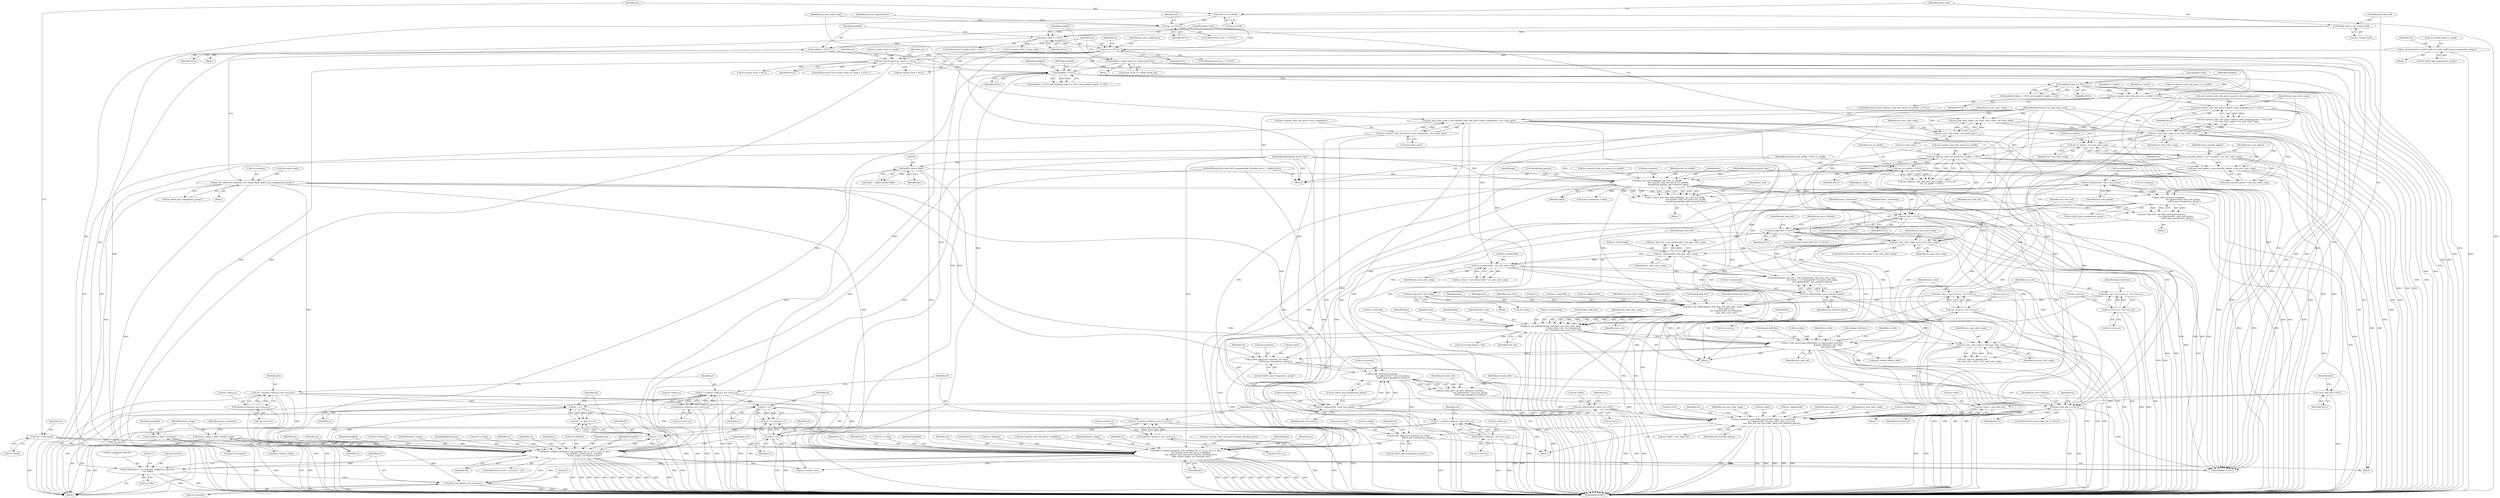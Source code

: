 digraph "0_ghostscript_d621292fb2c8157d9899dcd83fd04dd250e30fe4@API" {
"1000935" [label="(Call,pdf14_buf_free(tos, ctx->memory))"];
"1000883" [label="(Call,pdf14_compose_group(tos, nos, maskbuf, x0, x1, y0, y1, nos->n_chan,\n                                ctx->additive, pblend_procs, overprint,\n                                drawn_comps, ctx->memory, dev))"];
"1000145" [label="(Call,*tos = ctx->stack)"];
"1000245" [label="(Call,nos == NULL)"];
"1000204" [label="(Call,nos == NULL)"];
"1000151" [label="(Call,*nos = tos->saved)"];
"1000228" [label="(Call,mask_stack == NULL)"];
"1000157" [label="(Call,*mask_stack = tos->mask_stack)"];
"1000383" [label="(Call,maskbuf != NULL)"];
"1000232" [label="(Call,maskbuf = NULL)"];
"1000237" [label="(Call,maskbuf = mask_stack->rc_mask->mask_buf)"];
"1000345" [label="(Call,ctx->mask_stack->rc_mask == NULL)"];
"1000337" [label="(Call,rc_decrement(ctx->mask_stack->rc_mask, \"pdf14_pop_transparency_group\"))"];
"1000877" [label="(Call,x0 < x1)"];
"1000298" [label="(Call,x0 = max(tos->dirty.p.x, nos->rect.p.x))"];
"1000300" [label="(Call,max(tos->dirty.p.x, nos->rect.p.x))"];
"1000315" [label="(Call,x1 = min(tos->dirty.q.x, nos->rect.q.x))"];
"1000317" [label="(Call,min(tos->dirty.q.x, nos->rect.q.x))"];
"1000880" [label="(Call,y0 < y1)"];
"1000264" [label="(Call,y0 = max(tos->dirty.p.y, nos->rect.p.y))"];
"1000266" [label="(Call,max(tos->dirty.p.y, nos->rect.p.y))"];
"1000281" [label="(Call,y1 = min(tos->dirty.q.y, nos->rect.q.y))"];
"1000283" [label="(Call,min(tos->dirty.q.y, nos->rect.q.y))"];
"1000139" [label="(MethodParameterIn,const pdf14_nonseparable_blending_procs_t * pblend_procs)"];
"1000188" [label="(Call,overprint = pdev->overprint)"];
"1000194" [label="(Call,drawn_comps = pdev->drawn_comps)"];
"1000353" [label="(Call,gs_free_object(ctx->memory, ctx->mask_stack, \"pdf14_pop_transparency_group\"))"];
"1000184" [label="(Call,(pdf14_device *)dev)"];
"1000142" [label="(MethodParameterIn,gx_device *dev)"];
"1000846" [label="(Call,pdf14_compose_group(tos, nos, maskbuf, x0, x1, y0, y1, nos->n_chan,\n                 nos->parent_color_info_procs->isadditive,\n                 nos->parent_color_info_procs->parent_blending_procs,\n                 false, drawn_comps, ctx->memory, dev))"];
"1000488" [label="(Call,x0 < x1)"];
"1000491" [label="(Call,y0 < y1)"];
"1000683" [label="(Call,gsicc_init_buffer(&output_buff_desc, nos_num_color_comp,\n                                          1, false, false, true, tos->planestride,\n                                          tos->rowstride, num_rows, num_cols))"];
"1000582" [label="(Call,nos_num_color_comp != tos_num_color_comp)"];
"1000209" [label="(Call,nos_num_color_comp = nos->parent_color_info_procs->num_components - nos->num_spots)"];
"1000211" [label="(Call,nos->parent_color_info_procs->num_components - nos->num_spots)"];
"1000481" [label="(Call,nos_num_color_comp != tos_num_color_comp)"];
"1000220" [label="(Call,tos_num_color_comp = tos_num_color_comp - tos->num_spots)"];
"1000222" [label="(Call,tos_num_color_comp - tos->num_spots)"];
"1000140" [label="(MethodParameterIn,int tos_num_color_comp)"];
"1000497" [label="(Call,tos->n_planes - tos_num_color_comp)"];
"1000607" [label="(Call,tos->planestride * nos_num_color_comp)"];
"1000592" [label="(Call,tos->planestride * new_num_planes)"];
"1000502" [label="(Call,new_num_planes = num_noncolor_planes + nos_num_color_comp)"];
"1000495" [label="(Call,num_noncolor_planes = tos->n_planes - tos_num_color_comp)"];
"1000667" [label="(Call,gsicc_init_buffer(&input_buff_desc, tos_num_color_comp, 1,\n                                          false, false, true,\n                                          tos->planestride, tos->rowstride,\n                                          num_rows, num_cols))"];
"1000616" [label="(Call,tos->planestride * tos_num_color_comp)"];
"1000552" [label="(Call,gsicc_get_link_profile(pgs, dev, curr_icc_profile,\n                                    nos->parent_color_info_procs->icc_profile,\n                                    &rendering_params, pgs->memory, false))"];
"1000137" [label="(MethodParameterIn,gs_gstate *pgs)"];
"1000516" [label="(Call,curr_icc_profile != NULL)"];
"1000141" [label="(MethodParameterIn,cmm_profile_t *curr_icc_profile)"];
"1000509" [label="(Call,nos->parent_color_info_procs->icc_profile != NULL)"];
"1000445" [label="(Call,nos->parent_color_info_procs->icc_profile != NULL)"];
"1000387" [label="(Call,maskbuf->data == NULL)"];
"1000474" [label="(Call,nos->parent_color_info_procs->parent_color_mapping_procs != NULL)"];
"1000621" [label="(Call,tos->planestride * num_noncolor_planes)"];
"1000633" [label="(Call,num_rows = tos->rect.q.y - tos->rect.p.y)"];
"1000635" [label="(Call,tos->rect.q.y - tos->rect.p.y)"];
"1000650" [label="(Call,num_cols = tos->rect.q.x - tos->rect.p.x)"];
"1000652" [label="(Call,tos->rect.q.x - tos->rect.p.x)"];
"1000588" [label="(Call,gs_alloc_bytes(ctx->memory,\n                                                tos->planestride * new_num_planes,\n                                                    \"pdf14_pop_transparency_group\"))"];
"1000773" [label="(Call,gs_free_object(ctx->memory, tos->data,\n                                \"pdf14_pop_transparency_group\"))"];
"1000740" [label="(Call,gs_alloc_bytes(ctx->memory,\n                                    tos->planestride * new_num_planes,\n                                    \"pdf14_pop_transparency_group\"))"];
"1000722" [label="(Call,gs_free_object(ctx->memory, tos->data,\n                            \"pdf14_pop_transparency_group\"))"];
"1000699" [label="(Call,(icc_link->procs.map_buffer)(dev, icc_link, &input_buff_desc,\n                                                     &output_buff_desc, tos->data,\n                                                     new_data_buf))"];
"1000568" [label="(Call,icc_link != NULL)"];
"1000550" [label="(Call,icc_link = gsicc_get_link_profile(pgs, dev, curr_icc_profile,\n                                    nos->parent_color_info_procs->icc_profile,\n                                    &rendering_params, pgs->memory, false))"];
"1000628" [label="(Call,new_data_buf = tos->data)"];
"1000599" [label="(Call,new_data_buf == NULL)"];
"1000586" [label="(Call,new_data_buf = gs_alloc_bytes(ctx->memory,\n                                                tos->planestride * new_num_planes,\n                                                    \"pdf14_pop_transparency_group\"))"];
"1000744" [label="(Call,tos->planestride * new_num_planes)"];
"1000756" [label="(Call,gs_transform_color_buffer_generic(tos->data, tos->rowstride,\n                            tos->planestride, tos_num_color_comp, tos->rect,\n                            new_data_buf, nos_num_color_comp, num_noncolor_planes))"];
"1000730" [label="(Call,tos->data = new_data_buf)"];
"1000168" [label="(Call,*new_data_buf = NULL)"];
"1000718" [label="(Call,nos_num_color_comp != tos_num_color_comp)"];
"1000250" [label="(Call,rect_intersect(tos->dirty, tos->rect))"];
"1000751" [label="(Call,new_data_buf == NULL)"];
"1000738" [label="(Call,new_data_buf = gs_alloc_bytes(ctx->memory,\n                                    tos->planestride * new_num_planes,\n                                    \"pdf14_pop_transparency_group\"))"];
"1000926" [label="(Call,if_debug1m('v', ctx->memory, \"[v]pop buf, idle=%d\n\", tos->idle))"];
"1000711" [label="(Identifier,icc_link)"];
"1000445" [label="(Call,nos->parent_color_info_procs->icc_profile != NULL)"];
"1000862" [label="(Call,nos->parent_color_info_procs->parent_blending_procs)"];
"1000487" [label="(Call,x0 < x1 && y0 < y1)"];
"1000210" [label="(Identifier,nos_num_color_comp)"];
"1000608" [label="(Call,tos->planestride)"];
"1000905" [label="(Call,ctx->stack = nos)"];
"1000753" [label="(Identifier,NULL)"];
"1000867" [label="(Identifier,false)"];
"1000780" [label="(Literal,\"pdf14_pop_transparency_group\")"];
"1000233" [label="(Identifier,maskbuf)"];
"1000234" [label="(Identifier,NULL)"];
"1000887" [label="(Identifier,x0)"];
"1000568" [label="(Call,icc_link != NULL)"];
"1000325" [label="(Call,nos->rect.q.x)"];
"1000734" [label="(Identifier,new_data_buf)"];
"1000446" [label="(Call,nos->parent_color_info_procs->icc_profile)"];
"1000143" [label="(Block,)"];
"1000371" [label="(Call,tos->mask_stack = NULL)"];
"1000483" [label="(Identifier,tos_num_color_comp)"];
"1000189" [label="(Identifier,overprint)"];
"1000596" [label="(Identifier,new_num_planes)"];
"1000142" [label="(MethodParameterIn,gx_device *dev)"];
"1000169" [label="(Identifier,new_data_buf)"];
"1000488" [label="(Call,x0 < x1)"];
"1000917" [label="(Call,maskbuf != NULL)"];
"1000872" [label="(Identifier,dev)"];
"1000231" [label="(Block,)"];
"1000361" [label="(Call,ctx->mask_stack = NULL)"];
"1000731" [label="(Call,tos->data)"];
"1000889" [label="(Identifier,y0)"];
"1000941" [label="(Literal,0)"];
"1000497" [label="(Call,tos->n_planes - tos_num_color_comp)"];
"1000482" [label="(Identifier,nos_num_color_comp)"];
"1000224" [label="(Call,tos->num_spots)"];
"1000586" [label="(Call,new_data_buf = gs_alloc_bytes(ctx->memory,\n                                                tos->planestride * new_num_planes,\n                                                    \"pdf14_pop_transparency_group\"))"];
"1000491" [label="(Call,y0 < y1)"];
"1000710" [label="(Call,gsicc_release_link(icc_link))"];
"1000281" [label="(Call,y1 = min(tos->dirty.q.y, nos->rect.q.y))"];
"1000749" [label="(Literal,\"pdf14_pop_transparency_group\")"];
"1000730" [label="(Call,tos->data = new_data_buf)"];
"1000767" [label="(Call,tos->rect)"];
"1000360" [label="(Literal,\"pdf14_pop_transparency_group\")"];
"1000629" [label="(Identifier,new_data_buf)"];
"1000600" [label="(Identifier,new_data_buf)"];
"1000553" [label="(Identifier,pgs)"];
"1000204" [label="(Call,nos == NULL)"];
"1000880" [label="(Call,y0 < y1)"];
"1000875" [label="(ControlStructure,if (x0 < x1 && y0 < y1))"];
"1000153" [label="(Call,tos->saved)"];
"1000282" [label="(Identifier,y1)"];
"1000932" [label="(Call,tos->idle)"];
"1000152" [label="(Identifier,nos)"];
"1000516" [label="(Call,curr_icc_profile != NULL)"];
"1000684" [label="(Call,&output_buff_desc)"];
"1000317" [label="(Call,min(tos->dirty.q.x, nos->rect.q.x))"];
"1000259" [label="(Identifier,nos)"];
"1000158" [label="(Identifier,mask_stack)"];
"1000686" [label="(Identifier,nos_num_color_comp)"];
"1000756" [label="(Call,gs_transform_color_buffer_generic(tos->data, tos->rowstride,\n                            tos->planestride, tos_num_color_comp, tos->rect,\n                            new_data_buf, nos_num_color_comp, num_noncolor_planes))"];
"1000519" [label="(Block,)"];
"1000388" [label="(Call,maskbuf->data)"];
"1000188" [label="(Call,overprint = pdev->overprint)"];
"1000739" [label="(Identifier,new_data_buf)"];
"1000284" [label="(Call,tos->dirty.q.y)"];
"1000775" [label="(Identifier,ctx)"];
"1000504" [label="(Call,num_noncolor_planes + nos_num_color_comp)"];
"1000751" [label="(Call,new_data_buf == NULL)"];
"1000616" [label="(Call,tos->planestride * tos_num_color_comp)"];
"1000935" [label="(Call,pdf14_buf_free(tos, ctx->memory))"];
"1000237" [label="(Call,maskbuf = mask_stack->rc_mask->mask_buf)"];
"1000229" [label="(Identifier,mask_stack)"];
"1000723" [label="(Call,ctx->memory)"];
"1000625" [label="(Identifier,num_noncolor_planes)"];
"1000469" [label="(Identifier,icc_match)"];
"1000566" [label="(Identifier,false)"];
"1000668" [label="(Call,&input_buff_desc)"];
"1000606" [label="(Identifier,new_data_buf)"];
"1000583" [label="(Identifier,nos_num_color_comp)"];
"1000687" [label="(Literal,1)"];
"1000720" [label="(Identifier,tos_num_color_comp)"];
"1000877" [label="(Call,x0 < x1)"];
"1000729" [label="(Literal,\"pdf14_pop_transparency_group\")"];
"1000146" [label="(Identifier,tos)"];
"1000635" [label="(Call,tos->rect.q.y - tos->rect.p.y)"];
"1000592" [label="(Call,tos->planestride * new_num_planes)"];
"1000904" [label="(JumpTarget,exit:)"];
"1000587" [label="(Identifier,new_data_buf)"];
"1000685" [label="(Identifier,output_buff_desc)"];
"1000503" [label="(Identifier,new_num_planes)"];
"1000758" [label="(Identifier,tos)"];
"1000597" [label="(Literal,\"pdf14_pop_transparency_group\")"];
"1000495" [label="(Call,num_noncolor_planes = tos->n_planes - tos_num_color_comp)"];
"1000738" [label="(Call,new_data_buf = gs_alloc_bytes(ctx->memory,\n                                    tos->planestride * new_num_planes,\n                                    \"pdf14_pop_transparency_group\"))"];
"1000252" [label="(Identifier,tos)"];
"1000603" [label="(Identifier,gs_error_VMerror)"];
"1000206" [label="(Identifier,NULL)"];
"1000205" [label="(Identifier,nos)"];
"1000653" [label="(Call,tos->rect.q.x)"];
"1000752" [label="(Identifier,new_data_buf)"];
"1000251" [label="(Call,tos->dirty)"];
"1000672" [label="(Identifier,false)"];
"1000848" [label="(Identifier,nos)"];
"1000853" [label="(Identifier,y1)"];
"1000489" [label="(Identifier,x0)"];
"1000852" [label="(Identifier,y0)"];
"1000383" [label="(Call,maskbuf != NULL)"];
"1000682" [label="(Identifier,num_cols)"];
"1000854" [label="(Call,nos->n_chan)"];
"1000351" [label="(Identifier,NULL)"];
"1000849" [label="(Identifier,maskbuf)"];
"1000250" [label="(Call,rect_intersect(tos->dirty, tos->rect))"];
"1000783" [label="(Identifier,tos)"];
"1000771" [label="(Identifier,nos_num_color_comp)"];
"1000249" [label="(Identifier,gs_error_rangecheck)"];
"1000222" [label="(Call,tos_num_color_comp - tos->num_spots)"];
"1000147" [label="(Call,ctx->stack)"];
"1000744" [label="(Call,tos->planestride * new_num_planes)"];
"1000183" [label="(Identifier,pdev)"];
"1000931" [label="(Literal,\"[v]pop buf, idle=%d\n\")"];
"1000757" [label="(Call,tos->data)"];
"1000283" [label="(Call,min(tos->dirty.q.y, nos->rect.q.y))"];
"1000274" [label="(Call,nos->rect.p.y)"];
"1000745" [label="(Call,tos->planestride)"];
"1000336" [label="(Block,)"];
"1000208" [label="(Identifier,gs_error_unknownerror)"];
"1000886" [label="(Identifier,maskbuf)"];
"1000569" [label="(Identifier,icc_link)"];
"1000881" [label="(Identifier,y0)"];
"1000750" [label="(ControlStructure,if (new_data_buf == NULL))"];
"1000903" [label="(Identifier,dev)"];
"1000221" [label="(Identifier,tos_num_color_comp)"];
"1000246" [label="(Identifier,nos)"];
"1000552" [label="(Call,gsicc_get_link_profile(pgs, dev, curr_icc_profile,\n                                    nos->parent_color_info_procs->icc_profile,\n                                    &rendering_params, pgs->memory, false))"];
"1000900" [label="(Call,ctx->memory)"];
"1000627" [label="(Block,)"];
"1000660" [label="(Call,tos->rect.p.x)"];
"1000518" [label="(Identifier,NULL)"];
"1000502" [label="(Call,new_num_planes = num_noncolor_planes + nos_num_color_comp)"];
"1000694" [label="(Call,tos->rowstride)"];
"1000353" [label="(Call,gs_free_object(ctx->memory, ctx->mask_stack, \"pdf14_pop_transparency_group\"))"];
"1000561" [label="(Call,&rendering_params)"];
"1000556" [label="(Call,nos->parent_color_info_procs->icc_profile)"];
"1000508" [label="(Call,nos->parent_color_info_procs->icc_profile != NULL &&\n                curr_icc_profile != NULL)"];
"1000921" [label="(Call,ctx->smask_blend = true)"];
"1000550" [label="(Call,icc_link = gsicc_get_link_profile(pgs, dev, curr_icc_profile,\n                                    nos->parent_color_info_procs->icc_profile,\n                                    &rendering_params, pgs->memory, false))"];
"1000357" [label="(Call,ctx->mask_stack)"];
"1000599" [label="(Call,new_data_buf == NULL)"];
"1000899" [label="(Identifier,drawn_comps)"];
"1000182" [label="(Call,*pdev = (pdf14_device *)dev)"];
"1000509" [label="(Call,nos->parent_color_info_procs->icc_profile != NULL)"];
"1000220" [label="(Call,tos_num_color_comp = tos_num_color_comp - tos->num_spots)"];
"1000741" [label="(Call,ctx->memory)"];
"1000151" [label="(Call,*nos = tos->saved)"];
"1000186" [label="(Identifier,dev)"];
"1000212" [label="(Call,nos->parent_color_info_procs->num_components)"];
"1000137" [label="(MethodParameterIn,gs_gstate *pgs)"];
"1000386" [label="(Call,maskbuf->data == NULL && maskbuf->alpha == 255)"];
"1000498" [label="(Call,tos->n_planes)"];
"1000141" [label="(MethodParameterIn,cmm_profile_t *curr_icc_profile)"];
"1000688" [label="(Identifier,false)"];
"1000344" [label="(ControlStructure,if (ctx->mask_stack->rc_mask == NULL ))"];
"1000690" [label="(Identifier,true)"];
"1000265" [label="(Identifier,y0)"];
"1000850" [label="(Identifier,x0)"];
"1000195" [label="(Identifier,drawn_comps)"];
"1000634" [label="(Identifier,num_rows)"];
"1000585" [label="(Block,)"];
"1000510" [label="(Call,nos->parent_color_info_procs->icc_profile)"];
"1000145" [label="(Call,*tos = ctx->stack)"];
"1000209" [label="(Call,nos_num_color_comp = nos->parent_color_info_procs->num_components - nos->num_spots)"];
"1000709" [label="(Identifier,new_data_buf)"];
"1000227" [label="(ControlStructure,if (mask_stack == NULL))"];
"1000512" [label="(Identifier,nos)"];
"1000897" [label="(Identifier,pblend_procs)"];
"1000683" [label="(Call,gsicc_init_buffer(&output_buff_desc, nos_num_color_comp,\n                                          1, false, false, true, tos->planestride,\n                                          tos->rowstride, num_rows, num_cols))"];
"1000593" [label="(Call,tos->planestride)"];
"1000291" [label="(Call,nos->rect.q.y)"];
"1000496" [label="(Identifier,num_noncolor_planes)"];
"1000719" [label="(Identifier,nos_num_color_comp)"];
"1000308" [label="(Call,nos->rect.p.x)"];
"1000245" [label="(Call,nos == NULL)"];
"1000588" [label="(Call,gs_alloc_bytes(ctx->memory,\n                                                tos->planestride * new_num_planes,\n                                                    \"pdf14_pop_transparency_group\"))"];
"1000451" [label="(Identifier,NULL)"];
"1000702" [label="(Call,&input_buff_desc)"];
"1000343" [label="(Literal,\"pdf14_pop_transparency_group\")"];
"1000748" [label="(Identifier,new_num_planes)"];
"1000721" [label="(Block,)"];
"1000891" [label="(Call,nos->n_chan)"];
"1000490" [label="(Identifier,x1)"];
"1000345" [label="(Call,ctx->mask_stack->rc_mask == NULL)"];
"1000936" [label="(Identifier,tos)"];
"1000763" [label="(Call,tos->planestride)"];
"1000781" [label="(Call,tos->data = new_data_buf)"];
"1000190" [label="(Call,pdev->overprint)"];
"1000354" [label="(Call,ctx->memory)"];
"1000299" [label="(Identifier,x0)"];
"1000621" [label="(Call,tos->planestride * num_noncolor_planes)"];
"1000611" [label="(Identifier,nos_num_color_comp)"];
"1000888" [label="(Identifier,x1)"];
"1000300" [label="(Call,max(tos->dirty.p.x, nos->rect.p.x))"];
"1000706" [label="(Call,tos->data)"];
"1000699" [label="(Call,(icc_link->procs.map_buffer)(dev, icc_link, &input_buff_desc,\n                                                     &output_buff_desc, tos->data,\n                                                     new_data_buf))"];
"1000563" [label="(Call,pgs->memory)"];
"1000713" [label="(Call,!(icc_link->is_identity) &&\n                        nos_num_color_comp != tos_num_color_comp)"];
"1000338" [label="(Call,ctx->mask_stack->rc_mask)"];
"1000689" [label="(Identifier,false)"];
"1000601" [label="(Identifier,NULL)"];
"1000394" [label="(Identifier,maskbuf)"];
"1000774" [label="(Call,ctx->memory)"];
"1000697" [label="(Identifier,num_rows)"];
"1000582" [label="(Call,nos_num_color_comp != tos_num_color_comp)"];
"1000515" [label="(Identifier,NULL)"];
"1000254" [label="(Call,tos->rect)"];
"1000667" [label="(Call,gsicc_init_buffer(&input_buff_desc, tos_num_color_comp, 1,\n                                          false, false, true,\n                                          tos->planestride, tos->rowstride,\n                                          num_rows, num_cols))"];
"1000481" [label="(Call,nos_num_color_comp != tos_num_color_comp)"];
"1000674" [label="(Identifier,true)"];
"1000139" [label="(MethodParameterIn,const pdf14_nonseparable_blending_procs_t * pblend_procs)"];
"1000691" [label="(Call,tos->planestride)"];
"1000316" [label="(Identifier,x1)"];
"1000223" [label="(Identifier,tos_num_color_comp)"];
"1000701" [label="(Identifier,icc_link)"];
"1000698" [label="(Identifier,num_cols)"];
"1000884" [label="(Identifier,tos)"];
"1000203" [label="(ControlStructure,if (nos == NULL))"];
"1000879" [label="(Identifier,x1)"];
"1000501" [label="(Identifier,tos_num_color_comp)"];
"1000878" [label="(Identifier,x0)"];
"1000159" [label="(Call,tos->mask_stack)"];
"1000927" [label="(Literal,'v')"];
"1000580" [label="(Block,)"];
"1000493" [label="(Identifier,y1)"];
"1000620" [label="(Identifier,tos_num_color_comp)"];
"1000928" [label="(Call,ctx->memory)"];
"1000598" [label="(ControlStructure,if (new_data_buf == NULL))"];
"1000651" [label="(Identifier,num_cols)"];
"1000736" [label="(Identifier,nonicc_conversion)"];
"1000363" [label="(Identifier,ctx)"];
"1000770" [label="(Identifier,new_data_buf)"];
"1000773" [label="(Call,gs_free_object(ctx->memory, tos->data,\n                                \"pdf14_pop_transparency_group\"))"];
"1000555" [label="(Identifier,curr_icc_profile)"];
"1000366" [label="(Call,ctx->mask_stack = mask_stack)"];
"1000572" [label="(Call,nonicc_conversion = false)"];
"1000385" [label="(Identifier,NULL)"];
"1000315" [label="(Call,x1 = min(tos->dirty.q.x, nos->rect.q.x))"];
"1000232" [label="(Call,maskbuf = NULL)"];
"1000681" [label="(Identifier,num_rows)"];
"1000652" [label="(Call,tos->rect.q.x - tos->rect.p.x)"];
"1000301" [label="(Call,tos->dirty.p.x)"];
"1000671" [label="(Literal,1)"];
"1000636" [label="(Call,tos->rect.q.y)"];
"1000494" [label="(Block,)"];
"1000346" [label="(Call,ctx->mask_stack->rc_mask)"];
"1000726" [label="(Call,tos->data)"];
"1000211" [label="(Call,nos->parent_color_info_procs->num_components - nos->num_spots)"];
"1000217" [label="(Call,nos->num_spots)"];
"1000573" [label="(Identifier,nonicc_conversion)"];
"1000678" [label="(Call,tos->rowstride)"];
"1000732" [label="(Identifier,tos)"];
"1000228" [label="(Call,mask_stack == NULL)"];
"1000454" [label="(Identifier,icc_match)"];
"1000170" [label="(Identifier,NULL)"];
"1000669" [label="(Identifier,input_buff_desc)"];
"1000675" [label="(Call,tos->planestride)"];
"1000581" [label="(ControlStructure,if(nos_num_color_comp != tos_num_color_comp))"];
"1000352" [label="(Block,)"];
"1000236" [label="(Block,)"];
"1000772" [label="(Identifier,num_noncolor_planes)"];
"1000755" [label="(Identifier,gs_error_VMerror)"];
"1000942" [label="(MethodReturn,RET)"];
"1000247" [label="(Identifier,NULL)"];
"1000766" [label="(Identifier,tos_num_color_comp)"];
"1000617" [label="(Call,tos->planestride)"];
"1000473" [label="(Call,nos->parent_color_info_procs->parent_color_mapping_procs != NULL &&\n        nos_num_color_comp != tos_num_color_comp)"];
"1000334" [label="(Identifier,ctx)"];
"1000700" [label="(Identifier,dev)"];
"1000890" [label="(Identifier,y1)"];
"1000760" [label="(Call,tos->rowstride)"];
"1000883" [label="(Call,pdf14_compose_group(tos, nos, maskbuf, x0, x1, y0, y1, nos->n_chan,\n                                ctx->additive, pblend_procs, overprint,\n                                drawn_comps, ctx->memory, dev))"];
"1000740" [label="(Call,gs_alloc_bytes(ctx->memory,\n                                    tos->planestride * new_num_planes,\n                                    \"pdf14_pop_transparency_group\"))"];
"1000650" [label="(Call,num_cols = tos->rect.q.x - tos->rect.p.x)"];
"1000492" [label="(Identifier,y0)"];
"1000876" [label="(Call,x0 < x1 && y0 < y1)"];
"1000264" [label="(Call,y0 = max(tos->dirty.p.y, nos->rect.p.y))"];
"1000168" [label="(Call,*new_data_buf = NULL)"];
"1000847" [label="(Identifier,tos)"];
"1000869" [label="(Call,ctx->memory)"];
"1000244" [label="(ControlStructure,if (nos == NULL))"];
"1000607" [label="(Call,tos->planestride * nos_num_color_comp)"];
"1000670" [label="(Identifier,tos_num_color_comp)"];
"1000926" [label="(Call,if_debug1m('v', ctx->memory, \"[v]pop buf, idle=%d\n\", tos->idle))"];
"1000318" [label="(Call,tos->dirty.q.x)"];
"1000444" [label="(ControlStructure,if (nos->parent_color_info_procs->icc_profile != NULL))"];
"1000348" [label="(Identifier,ctx)"];
"1000387" [label="(Call,maskbuf->data == NULL)"];
"1000894" [label="(Call,ctx->additive)"];
"1000475" [label="(Call,nos->parent_color_info_procs->parent_color_mapping_procs)"];
"1000737" [label="(Block,)"];
"1000622" [label="(Call,tos->planestride)"];
"1000517" [label="(Identifier,curr_icc_profile)"];
"1000157" [label="(Call,*mask_stack = tos->mask_stack)"];
"1000604" [label="(Call,memcpy(new_data_buf + tos->planestride * nos_num_color_comp,\n                                   tos->data + tos->planestride * tos_num_color_comp,\n                                   tos->planestride * num_noncolor_planes))"];
"1000474" [label="(Call,nos->parent_color_info_procs->parent_color_mapping_procs != NULL)"];
"1000480" [label="(Identifier,NULL)"];
"1000337" [label="(Call,rc_decrement(ctx->mask_stack->rc_mask, \"pdf14_pop_transparency_group\"))"];
"1000722" [label="(Call,gs_free_object(ctx->memory, tos->data,\n                            \"pdf14_pop_transparency_group\"))"];
"1000777" [label="(Call,tos->data)"];
"1000230" [label="(Identifier,NULL)"];
"1000554" [label="(Identifier,dev)"];
"1000567" [label="(ControlStructure,if (icc_link != NULL))"];
"1000885" [label="(Identifier,nos)"];
"1000937" [label="(Call,ctx->memory)"];
"1000704" [label="(Call,&output_buff_desc)"];
"1000389" [label="(Identifier,maskbuf)"];
"1000384" [label="(Identifier,maskbuf)"];
"1000612" [label="(Call,tos->data + tos->planestride * tos_num_color_comp)"];
"1000382" [label="(Call,maskbuf != NULL && maskbuf->data == NULL && maskbuf->alpha == 255)"];
"1000846" [label="(Call,pdf14_compose_group(tos, nos, maskbuf, x0, x1, y0, y1, nos->n_chan,\n                 nos->parent_color_info_procs->isadditive,\n                 nos->parent_color_info_procs->parent_blending_procs,\n                 false, drawn_comps, ctx->memory, dev))"];
"1000196" [label="(Call,pdev->drawn_comps)"];
"1000355" [label="(Identifier,ctx)"];
"1000633" [label="(Call,num_rows = tos->rect.q.y - tos->rect.p.y)"];
"1000857" [label="(Call,nos->parent_color_info_procs->isadditive)"];
"1000267" [label="(Call,tos->dirty.p.y)"];
"1000718" [label="(Call,nos_num_color_comp != tos_num_color_comp)"];
"1000570" [label="(Identifier,NULL)"];
"1000643" [label="(Call,tos->rect.p.y)"];
"1000584" [label="(Identifier,tos_num_color_comp)"];
"1000194" [label="(Call,drawn_comps = pdev->drawn_comps)"];
"1000868" [label="(Identifier,drawn_comps)"];
"1000628" [label="(Call,new_data_buf = tos->data)"];
"1000851" [label="(Identifier,x1)"];
"1000140" [label="(MethodParameterIn,int tos_num_color_comp)"];
"1000184" [label="(Call,(pdf14_device *)dev)"];
"1000898" [label="(Identifier,overprint)"];
"1000589" [label="(Call,ctx->memory)"];
"1000298" [label="(Call,x0 = max(tos->dirty.p.x, nos->rect.p.x))"];
"1000391" [label="(Identifier,NULL)"];
"1000266" [label="(Call,max(tos->dirty.p.y, nos->rect.p.y))"];
"1000630" [label="(Call,tos->data)"];
"1000882" [label="(Identifier,y1)"];
"1000551" [label="(Identifier,icc_link)"];
"1000238" [label="(Identifier,maskbuf)"];
"1000201" [label="(Identifier,nonicc_conversion)"];
"1000673" [label="(Identifier,false)"];
"1000239" [label="(Call,mask_stack->rc_mask->mask_buf)"];
"1000605" [label="(Call,new_data_buf + tos->planestride * nos_num_color_comp)"];
"1000935" -> "1000143"  [label="AST: "];
"1000935" -> "1000937"  [label="CFG: "];
"1000936" -> "1000935"  [label="AST: "];
"1000937" -> "1000935"  [label="AST: "];
"1000941" -> "1000935"  [label="CFG: "];
"1000935" -> "1000942"  [label="DDG: "];
"1000935" -> "1000942"  [label="DDG: "];
"1000935" -> "1000942"  [label="DDG: "];
"1000883" -> "1000935"  [label="DDG: "];
"1000145" -> "1000935"  [label="DDG: "];
"1000846" -> "1000935"  [label="DDG: "];
"1000926" -> "1000935"  [label="DDG: "];
"1000883" -> "1000875"  [label="AST: "];
"1000883" -> "1000903"  [label="CFG: "];
"1000884" -> "1000883"  [label="AST: "];
"1000885" -> "1000883"  [label="AST: "];
"1000886" -> "1000883"  [label="AST: "];
"1000887" -> "1000883"  [label="AST: "];
"1000888" -> "1000883"  [label="AST: "];
"1000889" -> "1000883"  [label="AST: "];
"1000890" -> "1000883"  [label="AST: "];
"1000891" -> "1000883"  [label="AST: "];
"1000894" -> "1000883"  [label="AST: "];
"1000897" -> "1000883"  [label="AST: "];
"1000898" -> "1000883"  [label="AST: "];
"1000899" -> "1000883"  [label="AST: "];
"1000900" -> "1000883"  [label="AST: "];
"1000903" -> "1000883"  [label="AST: "];
"1000904" -> "1000883"  [label="CFG: "];
"1000883" -> "1000942"  [label="DDG: "];
"1000883" -> "1000942"  [label="DDG: "];
"1000883" -> "1000942"  [label="DDG: "];
"1000883" -> "1000942"  [label="DDG: "];
"1000883" -> "1000942"  [label="DDG: "];
"1000883" -> "1000942"  [label="DDG: "];
"1000883" -> "1000942"  [label="DDG: "];
"1000883" -> "1000942"  [label="DDG: "];
"1000883" -> "1000942"  [label="DDG: "];
"1000883" -> "1000942"  [label="DDG: "];
"1000883" -> "1000942"  [label="DDG: "];
"1000883" -> "1000942"  [label="DDG: "];
"1000145" -> "1000883"  [label="DDG: "];
"1000245" -> "1000883"  [label="DDG: "];
"1000383" -> "1000883"  [label="DDG: "];
"1000877" -> "1000883"  [label="DDG: "];
"1000877" -> "1000883"  [label="DDG: "];
"1000880" -> "1000883"  [label="DDG: "];
"1000880" -> "1000883"  [label="DDG: "];
"1000264" -> "1000883"  [label="DDG: "];
"1000281" -> "1000883"  [label="DDG: "];
"1000139" -> "1000883"  [label="DDG: "];
"1000188" -> "1000883"  [label="DDG: "];
"1000194" -> "1000883"  [label="DDG: "];
"1000353" -> "1000883"  [label="DDG: "];
"1000184" -> "1000883"  [label="DDG: "];
"1000142" -> "1000883"  [label="DDG: "];
"1000883" -> "1000905"  [label="DDG: "];
"1000883" -> "1000917"  [label="DDG: "];
"1000883" -> "1000926"  [label="DDG: "];
"1000145" -> "1000143"  [label="AST: "];
"1000145" -> "1000147"  [label="CFG: "];
"1000146" -> "1000145"  [label="AST: "];
"1000147" -> "1000145"  [label="AST: "];
"1000152" -> "1000145"  [label="CFG: "];
"1000145" -> "1000846"  [label="DDG: "];
"1000245" -> "1000244"  [label="AST: "];
"1000245" -> "1000247"  [label="CFG: "];
"1000246" -> "1000245"  [label="AST: "];
"1000247" -> "1000245"  [label="AST: "];
"1000249" -> "1000245"  [label="CFG: "];
"1000252" -> "1000245"  [label="CFG: "];
"1000245" -> "1000942"  [label="DDG: "];
"1000204" -> "1000245"  [label="DDG: "];
"1000228" -> "1000245"  [label="DDG: "];
"1000245" -> "1000345"  [label="DDG: "];
"1000245" -> "1000371"  [label="DDG: "];
"1000245" -> "1000383"  [label="DDG: "];
"1000245" -> "1000846"  [label="DDG: "];
"1000245" -> "1000905"  [label="DDG: "];
"1000245" -> "1000917"  [label="DDG: "];
"1000204" -> "1000203"  [label="AST: "];
"1000204" -> "1000206"  [label="CFG: "];
"1000205" -> "1000204"  [label="AST: "];
"1000206" -> "1000204"  [label="AST: "];
"1000208" -> "1000204"  [label="CFG: "];
"1000210" -> "1000204"  [label="CFG: "];
"1000151" -> "1000204"  [label="DDG: "];
"1000204" -> "1000228"  [label="DDG: "];
"1000151" -> "1000143"  [label="AST: "];
"1000151" -> "1000153"  [label="CFG: "];
"1000152" -> "1000151"  [label="AST: "];
"1000153" -> "1000151"  [label="AST: "];
"1000158" -> "1000151"  [label="CFG: "];
"1000151" -> "1000942"  [label="DDG: "];
"1000228" -> "1000227"  [label="AST: "];
"1000228" -> "1000230"  [label="CFG: "];
"1000229" -> "1000228"  [label="AST: "];
"1000230" -> "1000228"  [label="AST: "];
"1000233" -> "1000228"  [label="CFG: "];
"1000238" -> "1000228"  [label="CFG: "];
"1000228" -> "1000942"  [label="DDG: "];
"1000157" -> "1000228"  [label="DDG: "];
"1000228" -> "1000232"  [label="DDG: "];
"1000228" -> "1000366"  [label="DDG: "];
"1000157" -> "1000143"  [label="AST: "];
"1000157" -> "1000159"  [label="CFG: "];
"1000158" -> "1000157"  [label="AST: "];
"1000159" -> "1000157"  [label="AST: "];
"1000169" -> "1000157"  [label="CFG: "];
"1000383" -> "1000382"  [label="AST: "];
"1000383" -> "1000385"  [label="CFG: "];
"1000384" -> "1000383"  [label="AST: "];
"1000385" -> "1000383"  [label="AST: "];
"1000389" -> "1000383"  [label="CFG: "];
"1000382" -> "1000383"  [label="CFG: "];
"1000383" -> "1000942"  [label="DDG: "];
"1000383" -> "1000942"  [label="DDG: "];
"1000383" -> "1000382"  [label="DDG: "];
"1000383" -> "1000382"  [label="DDG: "];
"1000232" -> "1000383"  [label="DDG: "];
"1000237" -> "1000383"  [label="DDG: "];
"1000345" -> "1000383"  [label="DDG: "];
"1000383" -> "1000387"  [label="DDG: "];
"1000383" -> "1000445"  [label="DDG: "];
"1000383" -> "1000846"  [label="DDG: "];
"1000383" -> "1000917"  [label="DDG: "];
"1000383" -> "1000917"  [label="DDG: "];
"1000232" -> "1000231"  [label="AST: "];
"1000232" -> "1000234"  [label="CFG: "];
"1000233" -> "1000232"  [label="AST: "];
"1000234" -> "1000232"  [label="AST: "];
"1000246" -> "1000232"  [label="CFG: "];
"1000232" -> "1000942"  [label="DDG: "];
"1000232" -> "1000917"  [label="DDG: "];
"1000237" -> "1000236"  [label="AST: "];
"1000237" -> "1000239"  [label="CFG: "];
"1000238" -> "1000237"  [label="AST: "];
"1000239" -> "1000237"  [label="AST: "];
"1000246" -> "1000237"  [label="CFG: "];
"1000237" -> "1000942"  [label="DDG: "];
"1000237" -> "1000942"  [label="DDG: "];
"1000237" -> "1000917"  [label="DDG: "];
"1000345" -> "1000344"  [label="AST: "];
"1000345" -> "1000351"  [label="CFG: "];
"1000346" -> "1000345"  [label="AST: "];
"1000351" -> "1000345"  [label="AST: "];
"1000355" -> "1000345"  [label="CFG: "];
"1000363" -> "1000345"  [label="CFG: "];
"1000345" -> "1000942"  [label="DDG: "];
"1000345" -> "1000942"  [label="DDG: "];
"1000337" -> "1000345"  [label="DDG: "];
"1000345" -> "1000361"  [label="DDG: "];
"1000345" -> "1000371"  [label="DDG: "];
"1000345" -> "1000917"  [label="DDG: "];
"1000337" -> "1000336"  [label="AST: "];
"1000337" -> "1000343"  [label="CFG: "];
"1000338" -> "1000337"  [label="AST: "];
"1000343" -> "1000337"  [label="AST: "];
"1000348" -> "1000337"  [label="CFG: "];
"1000337" -> "1000942"  [label="DDG: "];
"1000877" -> "1000876"  [label="AST: "];
"1000877" -> "1000879"  [label="CFG: "];
"1000878" -> "1000877"  [label="AST: "];
"1000879" -> "1000877"  [label="AST: "];
"1000881" -> "1000877"  [label="CFG: "];
"1000876" -> "1000877"  [label="CFG: "];
"1000877" -> "1000942"  [label="DDG: "];
"1000877" -> "1000942"  [label="DDG: "];
"1000877" -> "1000876"  [label="DDG: "];
"1000877" -> "1000876"  [label="DDG: "];
"1000298" -> "1000877"  [label="DDG: "];
"1000315" -> "1000877"  [label="DDG: "];
"1000298" -> "1000143"  [label="AST: "];
"1000298" -> "1000300"  [label="CFG: "];
"1000299" -> "1000298"  [label="AST: "];
"1000300" -> "1000298"  [label="AST: "];
"1000316" -> "1000298"  [label="CFG: "];
"1000298" -> "1000942"  [label="DDG: "];
"1000298" -> "1000942"  [label="DDG: "];
"1000300" -> "1000298"  [label="DDG: "];
"1000300" -> "1000298"  [label="DDG: "];
"1000298" -> "1000488"  [label="DDG: "];
"1000300" -> "1000308"  [label="CFG: "];
"1000301" -> "1000300"  [label="AST: "];
"1000308" -> "1000300"  [label="AST: "];
"1000300" -> "1000942"  [label="DDG: "];
"1000300" -> "1000942"  [label="DDG: "];
"1000315" -> "1000143"  [label="AST: "];
"1000315" -> "1000317"  [label="CFG: "];
"1000316" -> "1000315"  [label="AST: "];
"1000317" -> "1000315"  [label="AST: "];
"1000334" -> "1000315"  [label="CFG: "];
"1000315" -> "1000942"  [label="DDG: "];
"1000315" -> "1000942"  [label="DDG: "];
"1000317" -> "1000315"  [label="DDG: "];
"1000317" -> "1000315"  [label="DDG: "];
"1000315" -> "1000488"  [label="DDG: "];
"1000317" -> "1000325"  [label="CFG: "];
"1000318" -> "1000317"  [label="AST: "];
"1000325" -> "1000317"  [label="AST: "];
"1000317" -> "1000942"  [label="DDG: "];
"1000317" -> "1000942"  [label="DDG: "];
"1000880" -> "1000876"  [label="AST: "];
"1000880" -> "1000882"  [label="CFG: "];
"1000881" -> "1000880"  [label="AST: "];
"1000882" -> "1000880"  [label="AST: "];
"1000876" -> "1000880"  [label="CFG: "];
"1000880" -> "1000942"  [label="DDG: "];
"1000880" -> "1000942"  [label="DDG: "];
"1000880" -> "1000876"  [label="DDG: "];
"1000880" -> "1000876"  [label="DDG: "];
"1000264" -> "1000880"  [label="DDG: "];
"1000281" -> "1000880"  [label="DDG: "];
"1000264" -> "1000143"  [label="AST: "];
"1000264" -> "1000266"  [label="CFG: "];
"1000265" -> "1000264"  [label="AST: "];
"1000266" -> "1000264"  [label="AST: "];
"1000282" -> "1000264"  [label="CFG: "];
"1000264" -> "1000942"  [label="DDG: "];
"1000264" -> "1000942"  [label="DDG: "];
"1000266" -> "1000264"  [label="DDG: "];
"1000266" -> "1000264"  [label="DDG: "];
"1000264" -> "1000491"  [label="DDG: "];
"1000264" -> "1000846"  [label="DDG: "];
"1000266" -> "1000274"  [label="CFG: "];
"1000267" -> "1000266"  [label="AST: "];
"1000274" -> "1000266"  [label="AST: "];
"1000266" -> "1000942"  [label="DDG: "];
"1000266" -> "1000942"  [label="DDG: "];
"1000281" -> "1000143"  [label="AST: "];
"1000281" -> "1000283"  [label="CFG: "];
"1000282" -> "1000281"  [label="AST: "];
"1000283" -> "1000281"  [label="AST: "];
"1000299" -> "1000281"  [label="CFG: "];
"1000281" -> "1000942"  [label="DDG: "];
"1000281" -> "1000942"  [label="DDG: "];
"1000283" -> "1000281"  [label="DDG: "];
"1000283" -> "1000281"  [label="DDG: "];
"1000281" -> "1000491"  [label="DDG: "];
"1000281" -> "1000846"  [label="DDG: "];
"1000283" -> "1000291"  [label="CFG: "];
"1000284" -> "1000283"  [label="AST: "];
"1000291" -> "1000283"  [label="AST: "];
"1000283" -> "1000942"  [label="DDG: "];
"1000283" -> "1000942"  [label="DDG: "];
"1000139" -> "1000136"  [label="AST: "];
"1000139" -> "1000942"  [label="DDG: "];
"1000188" -> "1000143"  [label="AST: "];
"1000188" -> "1000190"  [label="CFG: "];
"1000189" -> "1000188"  [label="AST: "];
"1000190" -> "1000188"  [label="AST: "];
"1000195" -> "1000188"  [label="CFG: "];
"1000188" -> "1000942"  [label="DDG: "];
"1000188" -> "1000942"  [label="DDG: "];
"1000194" -> "1000143"  [label="AST: "];
"1000194" -> "1000196"  [label="CFG: "];
"1000195" -> "1000194"  [label="AST: "];
"1000196" -> "1000194"  [label="AST: "];
"1000201" -> "1000194"  [label="CFG: "];
"1000194" -> "1000942"  [label="DDG: "];
"1000194" -> "1000942"  [label="DDG: "];
"1000194" -> "1000846"  [label="DDG: "];
"1000353" -> "1000352"  [label="AST: "];
"1000353" -> "1000360"  [label="CFG: "];
"1000354" -> "1000353"  [label="AST: "];
"1000357" -> "1000353"  [label="AST: "];
"1000360" -> "1000353"  [label="AST: "];
"1000363" -> "1000353"  [label="CFG: "];
"1000353" -> "1000942"  [label="DDG: "];
"1000353" -> "1000588"  [label="DDG: "];
"1000353" -> "1000722"  [label="DDG: "];
"1000353" -> "1000740"  [label="DDG: "];
"1000353" -> "1000846"  [label="DDG: "];
"1000353" -> "1000926"  [label="DDG: "];
"1000184" -> "1000182"  [label="AST: "];
"1000184" -> "1000186"  [label="CFG: "];
"1000185" -> "1000184"  [label="AST: "];
"1000186" -> "1000184"  [label="AST: "];
"1000182" -> "1000184"  [label="CFG: "];
"1000184" -> "1000942"  [label="DDG: "];
"1000184" -> "1000182"  [label="DDG: "];
"1000142" -> "1000184"  [label="DDG: "];
"1000184" -> "1000552"  [label="DDG: "];
"1000184" -> "1000846"  [label="DDG: "];
"1000142" -> "1000136"  [label="AST: "];
"1000142" -> "1000942"  [label="DDG: "];
"1000142" -> "1000552"  [label="DDG: "];
"1000142" -> "1000699"  [label="DDG: "];
"1000142" -> "1000846"  [label="DDG: "];
"1000846" -> "1000494"  [label="AST: "];
"1000846" -> "1000872"  [label="CFG: "];
"1000847" -> "1000846"  [label="AST: "];
"1000848" -> "1000846"  [label="AST: "];
"1000849" -> "1000846"  [label="AST: "];
"1000850" -> "1000846"  [label="AST: "];
"1000851" -> "1000846"  [label="AST: "];
"1000852" -> "1000846"  [label="AST: "];
"1000853" -> "1000846"  [label="AST: "];
"1000854" -> "1000846"  [label="AST: "];
"1000857" -> "1000846"  [label="AST: "];
"1000862" -> "1000846"  [label="AST: "];
"1000867" -> "1000846"  [label="AST: "];
"1000868" -> "1000846"  [label="AST: "];
"1000869" -> "1000846"  [label="AST: "];
"1000872" -> "1000846"  [label="AST: "];
"1000904" -> "1000846"  [label="CFG: "];
"1000846" -> "1000942"  [label="DDG: "];
"1000846" -> "1000942"  [label="DDG: "];
"1000846" -> "1000942"  [label="DDG: "];
"1000846" -> "1000942"  [label="DDG: "];
"1000846" -> "1000942"  [label="DDG: "];
"1000846" -> "1000942"  [label="DDG: "];
"1000846" -> "1000942"  [label="DDG: "];
"1000846" -> "1000942"  [label="DDG: "];
"1000846" -> "1000942"  [label="DDG: "];
"1000846" -> "1000942"  [label="DDG: "];
"1000846" -> "1000942"  [label="DDG: "];
"1000846" -> "1000942"  [label="DDG: "];
"1000488" -> "1000846"  [label="DDG: "];
"1000488" -> "1000846"  [label="DDG: "];
"1000491" -> "1000846"  [label="DDG: "];
"1000491" -> "1000846"  [label="DDG: "];
"1000683" -> "1000846"  [label="DDG: "];
"1000552" -> "1000846"  [label="DDG: "];
"1000552" -> "1000846"  [label="DDG: "];
"1000588" -> "1000846"  [label="DDG: "];
"1000773" -> "1000846"  [label="DDG: "];
"1000722" -> "1000846"  [label="DDG: "];
"1000699" -> "1000846"  [label="DDG: "];
"1000846" -> "1000905"  [label="DDG: "];
"1000846" -> "1000917"  [label="DDG: "];
"1000846" -> "1000926"  [label="DDG: "];
"1000488" -> "1000487"  [label="AST: "];
"1000488" -> "1000490"  [label="CFG: "];
"1000489" -> "1000488"  [label="AST: "];
"1000490" -> "1000488"  [label="AST: "];
"1000492" -> "1000488"  [label="CFG: "];
"1000487" -> "1000488"  [label="CFG: "];
"1000488" -> "1000942"  [label="DDG: "];
"1000488" -> "1000942"  [label="DDG: "];
"1000488" -> "1000487"  [label="DDG: "];
"1000488" -> "1000487"  [label="DDG: "];
"1000491" -> "1000487"  [label="AST: "];
"1000491" -> "1000493"  [label="CFG: "];
"1000492" -> "1000491"  [label="AST: "];
"1000493" -> "1000491"  [label="AST: "];
"1000487" -> "1000491"  [label="CFG: "];
"1000491" -> "1000942"  [label="DDG: "];
"1000491" -> "1000942"  [label="DDG: "];
"1000491" -> "1000487"  [label="DDG: "];
"1000491" -> "1000487"  [label="DDG: "];
"1000683" -> "1000580"  [label="AST: "];
"1000683" -> "1000698"  [label="CFG: "];
"1000684" -> "1000683"  [label="AST: "];
"1000686" -> "1000683"  [label="AST: "];
"1000687" -> "1000683"  [label="AST: "];
"1000688" -> "1000683"  [label="AST: "];
"1000689" -> "1000683"  [label="AST: "];
"1000690" -> "1000683"  [label="AST: "];
"1000691" -> "1000683"  [label="AST: "];
"1000694" -> "1000683"  [label="AST: "];
"1000697" -> "1000683"  [label="AST: "];
"1000698" -> "1000683"  [label="AST: "];
"1000700" -> "1000683"  [label="CFG: "];
"1000683" -> "1000942"  [label="DDG: "];
"1000683" -> "1000942"  [label="DDG: "];
"1000683" -> "1000942"  [label="DDG: "];
"1000683" -> "1000942"  [label="DDG: "];
"1000683" -> "1000942"  [label="DDG: "];
"1000683" -> "1000942"  [label="DDG: "];
"1000683" -> "1000942"  [label="DDG: "];
"1000582" -> "1000683"  [label="DDG: "];
"1000607" -> "1000683"  [label="DDG: "];
"1000667" -> "1000683"  [label="DDG: "];
"1000667" -> "1000683"  [label="DDG: "];
"1000667" -> "1000683"  [label="DDG: "];
"1000667" -> "1000683"  [label="DDG: "];
"1000667" -> "1000683"  [label="DDG: "];
"1000667" -> "1000683"  [label="DDG: "];
"1000683" -> "1000699"  [label="DDG: "];
"1000683" -> "1000718"  [label="DDG: "];
"1000683" -> "1000744"  [label="DDG: "];
"1000683" -> "1000756"  [label="DDG: "];
"1000683" -> "1000756"  [label="DDG: "];
"1000683" -> "1000921"  [label="DDG: "];
"1000582" -> "1000581"  [label="AST: "];
"1000582" -> "1000584"  [label="CFG: "];
"1000583" -> "1000582"  [label="AST: "];
"1000584" -> "1000582"  [label="AST: "];
"1000587" -> "1000582"  [label="CFG: "];
"1000629" -> "1000582"  [label="CFG: "];
"1000209" -> "1000582"  [label="DDG: "];
"1000481" -> "1000582"  [label="DDG: "];
"1000497" -> "1000582"  [label="DDG: "];
"1000140" -> "1000582"  [label="DDG: "];
"1000582" -> "1000607"  [label="DDG: "];
"1000582" -> "1000616"  [label="DDG: "];
"1000582" -> "1000667"  [label="DDG: "];
"1000582" -> "1000713"  [label="DDG: "];
"1000209" -> "1000143"  [label="AST: "];
"1000209" -> "1000211"  [label="CFG: "];
"1000210" -> "1000209"  [label="AST: "];
"1000211" -> "1000209"  [label="AST: "];
"1000221" -> "1000209"  [label="CFG: "];
"1000209" -> "1000942"  [label="DDG: "];
"1000209" -> "1000942"  [label="DDG: "];
"1000211" -> "1000209"  [label="DDG: "];
"1000211" -> "1000209"  [label="DDG: "];
"1000209" -> "1000481"  [label="DDG: "];
"1000209" -> "1000502"  [label="DDG: "];
"1000209" -> "1000504"  [label="DDG: "];
"1000209" -> "1000718"  [label="DDG: "];
"1000209" -> "1000756"  [label="DDG: "];
"1000211" -> "1000217"  [label="CFG: "];
"1000212" -> "1000211"  [label="AST: "];
"1000217" -> "1000211"  [label="AST: "];
"1000211" -> "1000942"  [label="DDG: "];
"1000211" -> "1000942"  [label="DDG: "];
"1000481" -> "1000473"  [label="AST: "];
"1000481" -> "1000483"  [label="CFG: "];
"1000482" -> "1000481"  [label="AST: "];
"1000483" -> "1000481"  [label="AST: "];
"1000473" -> "1000481"  [label="CFG: "];
"1000481" -> "1000942"  [label="DDG: "];
"1000481" -> "1000942"  [label="DDG: "];
"1000481" -> "1000473"  [label="DDG: "];
"1000481" -> "1000473"  [label="DDG: "];
"1000220" -> "1000481"  [label="DDG: "];
"1000140" -> "1000481"  [label="DDG: "];
"1000481" -> "1000497"  [label="DDG: "];
"1000481" -> "1000502"  [label="DDG: "];
"1000481" -> "1000504"  [label="DDG: "];
"1000481" -> "1000718"  [label="DDG: "];
"1000481" -> "1000756"  [label="DDG: "];
"1000220" -> "1000143"  [label="AST: "];
"1000220" -> "1000222"  [label="CFG: "];
"1000221" -> "1000220"  [label="AST: "];
"1000222" -> "1000220"  [label="AST: "];
"1000229" -> "1000220"  [label="CFG: "];
"1000220" -> "1000942"  [label="DDG: "];
"1000220" -> "1000942"  [label="DDG: "];
"1000222" -> "1000220"  [label="DDG: "];
"1000222" -> "1000220"  [label="DDG: "];
"1000140" -> "1000220"  [label="DDG: "];
"1000220" -> "1000497"  [label="DDG: "];
"1000222" -> "1000224"  [label="CFG: "];
"1000223" -> "1000222"  [label="AST: "];
"1000224" -> "1000222"  [label="AST: "];
"1000222" -> "1000942"  [label="DDG: "];
"1000140" -> "1000222"  [label="DDG: "];
"1000140" -> "1000136"  [label="AST: "];
"1000140" -> "1000942"  [label="DDG: "];
"1000140" -> "1000497"  [label="DDG: "];
"1000140" -> "1000616"  [label="DDG: "];
"1000140" -> "1000667"  [label="DDG: "];
"1000140" -> "1000718"  [label="DDG: "];
"1000140" -> "1000756"  [label="DDG: "];
"1000497" -> "1000495"  [label="AST: "];
"1000497" -> "1000501"  [label="CFG: "];
"1000498" -> "1000497"  [label="AST: "];
"1000501" -> "1000497"  [label="AST: "];
"1000495" -> "1000497"  [label="CFG: "];
"1000497" -> "1000942"  [label="DDG: "];
"1000497" -> "1000495"  [label="DDG: "];
"1000497" -> "1000495"  [label="DDG: "];
"1000497" -> "1000718"  [label="DDG: "];
"1000497" -> "1000756"  [label="DDG: "];
"1000607" -> "1000605"  [label="AST: "];
"1000607" -> "1000611"  [label="CFG: "];
"1000608" -> "1000607"  [label="AST: "];
"1000611" -> "1000607"  [label="AST: "];
"1000605" -> "1000607"  [label="CFG: "];
"1000607" -> "1000604"  [label="DDG: "];
"1000607" -> "1000604"  [label="DDG: "];
"1000607" -> "1000605"  [label="DDG: "];
"1000607" -> "1000605"  [label="DDG: "];
"1000592" -> "1000607"  [label="DDG: "];
"1000607" -> "1000616"  [label="DDG: "];
"1000592" -> "1000588"  [label="AST: "];
"1000592" -> "1000596"  [label="CFG: "];
"1000593" -> "1000592"  [label="AST: "];
"1000596" -> "1000592"  [label="AST: "];
"1000597" -> "1000592"  [label="CFG: "];
"1000592" -> "1000942"  [label="DDG: "];
"1000592" -> "1000588"  [label="DDG: "];
"1000592" -> "1000588"  [label="DDG: "];
"1000502" -> "1000592"  [label="DDG: "];
"1000592" -> "1000744"  [label="DDG: "];
"1000502" -> "1000494"  [label="AST: "];
"1000502" -> "1000504"  [label="CFG: "];
"1000503" -> "1000502"  [label="AST: "];
"1000504" -> "1000502"  [label="AST: "];
"1000512" -> "1000502"  [label="CFG: "];
"1000502" -> "1000942"  [label="DDG: "];
"1000502" -> "1000942"  [label="DDG: "];
"1000495" -> "1000502"  [label="DDG: "];
"1000502" -> "1000744"  [label="DDG: "];
"1000495" -> "1000494"  [label="AST: "];
"1000496" -> "1000495"  [label="AST: "];
"1000503" -> "1000495"  [label="CFG: "];
"1000495" -> "1000942"  [label="DDG: "];
"1000495" -> "1000504"  [label="DDG: "];
"1000495" -> "1000621"  [label="DDG: "];
"1000495" -> "1000756"  [label="DDG: "];
"1000667" -> "1000580"  [label="AST: "];
"1000667" -> "1000682"  [label="CFG: "];
"1000668" -> "1000667"  [label="AST: "];
"1000670" -> "1000667"  [label="AST: "];
"1000671" -> "1000667"  [label="AST: "];
"1000672" -> "1000667"  [label="AST: "];
"1000673" -> "1000667"  [label="AST: "];
"1000674" -> "1000667"  [label="AST: "];
"1000675" -> "1000667"  [label="AST: "];
"1000678" -> "1000667"  [label="AST: "];
"1000681" -> "1000667"  [label="AST: "];
"1000682" -> "1000667"  [label="AST: "];
"1000685" -> "1000667"  [label="CFG: "];
"1000667" -> "1000942"  [label="DDG: "];
"1000667" -> "1000942"  [label="DDG: "];
"1000616" -> "1000667"  [label="DDG: "];
"1000552" -> "1000667"  [label="DDG: "];
"1000621" -> "1000667"  [label="DDG: "];
"1000633" -> "1000667"  [label="DDG: "];
"1000650" -> "1000667"  [label="DDG: "];
"1000667" -> "1000699"  [label="DDG: "];
"1000667" -> "1000718"  [label="DDG: "];
"1000667" -> "1000756"  [label="DDG: "];
"1000616" -> "1000612"  [label="AST: "];
"1000616" -> "1000620"  [label="CFG: "];
"1000617" -> "1000616"  [label="AST: "];
"1000620" -> "1000616"  [label="AST: "];
"1000612" -> "1000616"  [label="CFG: "];
"1000616" -> "1000604"  [label="DDG: "];
"1000616" -> "1000604"  [label="DDG: "];
"1000616" -> "1000612"  [label="DDG: "];
"1000616" -> "1000612"  [label="DDG: "];
"1000616" -> "1000621"  [label="DDG: "];
"1000552" -> "1000550"  [label="AST: "];
"1000552" -> "1000566"  [label="CFG: "];
"1000553" -> "1000552"  [label="AST: "];
"1000554" -> "1000552"  [label="AST: "];
"1000555" -> "1000552"  [label="AST: "];
"1000556" -> "1000552"  [label="AST: "];
"1000561" -> "1000552"  [label="AST: "];
"1000563" -> "1000552"  [label="AST: "];
"1000566" -> "1000552"  [label="AST: "];
"1000550" -> "1000552"  [label="CFG: "];
"1000552" -> "1000942"  [label="DDG: "];
"1000552" -> "1000942"  [label="DDG: "];
"1000552" -> "1000942"  [label="DDG: "];
"1000552" -> "1000942"  [label="DDG: "];
"1000552" -> "1000942"  [label="DDG: "];
"1000552" -> "1000550"  [label="DDG: "];
"1000552" -> "1000550"  [label="DDG: "];
"1000552" -> "1000550"  [label="DDG: "];
"1000552" -> "1000550"  [label="DDG: "];
"1000552" -> "1000550"  [label="DDG: "];
"1000552" -> "1000550"  [label="DDG: "];
"1000552" -> "1000550"  [label="DDG: "];
"1000137" -> "1000552"  [label="DDG: "];
"1000516" -> "1000552"  [label="DDG: "];
"1000141" -> "1000552"  [label="DDG: "];
"1000509" -> "1000552"  [label="DDG: "];
"1000552" -> "1000572"  [label="DDG: "];
"1000552" -> "1000699"  [label="DDG: "];
"1000137" -> "1000136"  [label="AST: "];
"1000137" -> "1000942"  [label="DDG: "];
"1000516" -> "1000508"  [label="AST: "];
"1000516" -> "1000518"  [label="CFG: "];
"1000517" -> "1000516"  [label="AST: "];
"1000518" -> "1000516"  [label="AST: "];
"1000508" -> "1000516"  [label="CFG: "];
"1000516" -> "1000942"  [label="DDG: "];
"1000516" -> "1000942"  [label="DDG: "];
"1000516" -> "1000508"  [label="DDG: "];
"1000516" -> "1000508"  [label="DDG: "];
"1000141" -> "1000516"  [label="DDG: "];
"1000509" -> "1000516"  [label="DDG: "];
"1000516" -> "1000568"  [label="DDG: "];
"1000516" -> "1000751"  [label="DDG: "];
"1000516" -> "1000917"  [label="DDG: "];
"1000141" -> "1000136"  [label="AST: "];
"1000141" -> "1000942"  [label="DDG: "];
"1000509" -> "1000508"  [label="AST: "];
"1000509" -> "1000515"  [label="CFG: "];
"1000510" -> "1000509"  [label="AST: "];
"1000515" -> "1000509"  [label="AST: "];
"1000517" -> "1000509"  [label="CFG: "];
"1000508" -> "1000509"  [label="CFG: "];
"1000509" -> "1000942"  [label="DDG: "];
"1000509" -> "1000942"  [label="DDG: "];
"1000509" -> "1000508"  [label="DDG: "];
"1000509" -> "1000508"  [label="DDG: "];
"1000445" -> "1000509"  [label="DDG: "];
"1000474" -> "1000509"  [label="DDG: "];
"1000509" -> "1000568"  [label="DDG: "];
"1000509" -> "1000751"  [label="DDG: "];
"1000509" -> "1000917"  [label="DDG: "];
"1000445" -> "1000444"  [label="AST: "];
"1000445" -> "1000451"  [label="CFG: "];
"1000446" -> "1000445"  [label="AST: "];
"1000451" -> "1000445"  [label="AST: "];
"1000454" -> "1000445"  [label="CFG: "];
"1000469" -> "1000445"  [label="CFG: "];
"1000445" -> "1000942"  [label="DDG: "];
"1000445" -> "1000942"  [label="DDG: "];
"1000387" -> "1000445"  [label="DDG: "];
"1000445" -> "1000474"  [label="DDG: "];
"1000387" -> "1000386"  [label="AST: "];
"1000387" -> "1000391"  [label="CFG: "];
"1000388" -> "1000387"  [label="AST: "];
"1000391" -> "1000387"  [label="AST: "];
"1000394" -> "1000387"  [label="CFG: "];
"1000386" -> "1000387"  [label="CFG: "];
"1000387" -> "1000942"  [label="DDG: "];
"1000387" -> "1000942"  [label="DDG: "];
"1000387" -> "1000386"  [label="DDG: "];
"1000387" -> "1000386"  [label="DDG: "];
"1000387" -> "1000917"  [label="DDG: "];
"1000474" -> "1000473"  [label="AST: "];
"1000474" -> "1000480"  [label="CFG: "];
"1000475" -> "1000474"  [label="AST: "];
"1000480" -> "1000474"  [label="AST: "];
"1000482" -> "1000474"  [label="CFG: "];
"1000473" -> "1000474"  [label="CFG: "];
"1000474" -> "1000942"  [label="DDG: "];
"1000474" -> "1000942"  [label="DDG: "];
"1000474" -> "1000473"  [label="DDG: "];
"1000474" -> "1000473"  [label="DDG: "];
"1000474" -> "1000917"  [label="DDG: "];
"1000621" -> "1000604"  [label="AST: "];
"1000621" -> "1000625"  [label="CFG: "];
"1000622" -> "1000621"  [label="AST: "];
"1000625" -> "1000621"  [label="AST: "];
"1000604" -> "1000621"  [label="CFG: "];
"1000621" -> "1000942"  [label="DDG: "];
"1000621" -> "1000604"  [label="DDG: "];
"1000621" -> "1000604"  [label="DDG: "];
"1000621" -> "1000756"  [label="DDG: "];
"1000633" -> "1000580"  [label="AST: "];
"1000633" -> "1000635"  [label="CFG: "];
"1000634" -> "1000633"  [label="AST: "];
"1000635" -> "1000633"  [label="AST: "];
"1000651" -> "1000633"  [label="CFG: "];
"1000633" -> "1000942"  [label="DDG: "];
"1000635" -> "1000633"  [label="DDG: "];
"1000635" -> "1000633"  [label="DDG: "];
"1000635" -> "1000643"  [label="CFG: "];
"1000636" -> "1000635"  [label="AST: "];
"1000643" -> "1000635"  [label="AST: "];
"1000635" -> "1000942"  [label="DDG: "];
"1000635" -> "1000942"  [label="DDG: "];
"1000650" -> "1000580"  [label="AST: "];
"1000650" -> "1000652"  [label="CFG: "];
"1000651" -> "1000650"  [label="AST: "];
"1000652" -> "1000650"  [label="AST: "];
"1000669" -> "1000650"  [label="CFG: "];
"1000650" -> "1000942"  [label="DDG: "];
"1000652" -> "1000650"  [label="DDG: "];
"1000652" -> "1000650"  [label="DDG: "];
"1000652" -> "1000660"  [label="CFG: "];
"1000653" -> "1000652"  [label="AST: "];
"1000660" -> "1000652"  [label="AST: "];
"1000652" -> "1000942"  [label="DDG: "];
"1000652" -> "1000942"  [label="DDG: "];
"1000588" -> "1000586"  [label="AST: "];
"1000588" -> "1000597"  [label="CFG: "];
"1000589" -> "1000588"  [label="AST: "];
"1000597" -> "1000588"  [label="AST: "];
"1000586" -> "1000588"  [label="CFG: "];
"1000588" -> "1000942"  [label="DDG: "];
"1000588" -> "1000586"  [label="DDG: "];
"1000588" -> "1000586"  [label="DDG: "];
"1000588" -> "1000586"  [label="DDG: "];
"1000588" -> "1000722"  [label="DDG: "];
"1000588" -> "1000740"  [label="DDG: "];
"1000773" -> "1000737"  [label="AST: "];
"1000773" -> "1000780"  [label="CFG: "];
"1000774" -> "1000773"  [label="AST: "];
"1000777" -> "1000773"  [label="AST: "];
"1000780" -> "1000773"  [label="AST: "];
"1000783" -> "1000773"  [label="CFG: "];
"1000773" -> "1000942"  [label="DDG: "];
"1000740" -> "1000773"  [label="DDG: "];
"1000756" -> "1000773"  [label="DDG: "];
"1000740" -> "1000738"  [label="AST: "];
"1000740" -> "1000749"  [label="CFG: "];
"1000741" -> "1000740"  [label="AST: "];
"1000744" -> "1000740"  [label="AST: "];
"1000749" -> "1000740"  [label="AST: "];
"1000738" -> "1000740"  [label="CFG: "];
"1000740" -> "1000942"  [label="DDG: "];
"1000740" -> "1000738"  [label="DDG: "];
"1000740" -> "1000738"  [label="DDG: "];
"1000740" -> "1000738"  [label="DDG: "];
"1000722" -> "1000740"  [label="DDG: "];
"1000744" -> "1000740"  [label="DDG: "];
"1000744" -> "1000740"  [label="DDG: "];
"1000722" -> "1000721"  [label="AST: "];
"1000722" -> "1000729"  [label="CFG: "];
"1000723" -> "1000722"  [label="AST: "];
"1000726" -> "1000722"  [label="AST: "];
"1000729" -> "1000722"  [label="AST: "];
"1000732" -> "1000722"  [label="CFG: "];
"1000722" -> "1000942"  [label="DDG: "];
"1000699" -> "1000722"  [label="DDG: "];
"1000699" -> "1000580"  [label="AST: "];
"1000699" -> "1000709"  [label="CFG: "];
"1000700" -> "1000699"  [label="AST: "];
"1000701" -> "1000699"  [label="AST: "];
"1000702" -> "1000699"  [label="AST: "];
"1000704" -> "1000699"  [label="AST: "];
"1000706" -> "1000699"  [label="AST: "];
"1000709" -> "1000699"  [label="AST: "];
"1000711" -> "1000699"  [label="CFG: "];
"1000699" -> "1000942"  [label="DDG: "];
"1000699" -> "1000942"  [label="DDG: "];
"1000699" -> "1000942"  [label="DDG: "];
"1000699" -> "1000942"  [label="DDG: "];
"1000699" -> "1000942"  [label="DDG: "];
"1000568" -> "1000699"  [label="DDG: "];
"1000628" -> "1000699"  [label="DDG: "];
"1000599" -> "1000699"  [label="DDG: "];
"1000699" -> "1000710"  [label="DDG: "];
"1000699" -> "1000730"  [label="DDG: "];
"1000699" -> "1000756"  [label="DDG: "];
"1000568" -> "1000567"  [label="AST: "];
"1000568" -> "1000570"  [label="CFG: "];
"1000569" -> "1000568"  [label="AST: "];
"1000570" -> "1000568"  [label="AST: "];
"1000573" -> "1000568"  [label="CFG: "];
"1000736" -> "1000568"  [label="CFG: "];
"1000568" -> "1000942"  [label="DDG: "];
"1000568" -> "1000942"  [label="DDG: "];
"1000568" -> "1000942"  [label="DDG: "];
"1000550" -> "1000568"  [label="DDG: "];
"1000568" -> "1000599"  [label="DDG: "];
"1000568" -> "1000710"  [label="DDG: "];
"1000568" -> "1000751"  [label="DDG: "];
"1000568" -> "1000917"  [label="DDG: "];
"1000550" -> "1000519"  [label="AST: "];
"1000551" -> "1000550"  [label="AST: "];
"1000569" -> "1000550"  [label="CFG: "];
"1000550" -> "1000942"  [label="DDG: "];
"1000628" -> "1000627"  [label="AST: "];
"1000628" -> "1000630"  [label="CFG: "];
"1000629" -> "1000628"  [label="AST: "];
"1000630" -> "1000628"  [label="AST: "];
"1000634" -> "1000628"  [label="CFG: "];
"1000599" -> "1000598"  [label="AST: "];
"1000599" -> "1000601"  [label="CFG: "];
"1000600" -> "1000599"  [label="AST: "];
"1000601" -> "1000599"  [label="AST: "];
"1000603" -> "1000599"  [label="CFG: "];
"1000606" -> "1000599"  [label="CFG: "];
"1000599" -> "1000942"  [label="DDG: "];
"1000599" -> "1000942"  [label="DDG: "];
"1000586" -> "1000599"  [label="DDG: "];
"1000599" -> "1000604"  [label="DDG: "];
"1000599" -> "1000605"  [label="DDG: "];
"1000599" -> "1000751"  [label="DDG: "];
"1000599" -> "1000917"  [label="DDG: "];
"1000586" -> "1000585"  [label="AST: "];
"1000587" -> "1000586"  [label="AST: "];
"1000600" -> "1000586"  [label="CFG: "];
"1000586" -> "1000942"  [label="DDG: "];
"1000744" -> "1000748"  [label="CFG: "];
"1000745" -> "1000744"  [label="AST: "];
"1000748" -> "1000744"  [label="AST: "];
"1000749" -> "1000744"  [label="CFG: "];
"1000744" -> "1000942"  [label="DDG: "];
"1000744" -> "1000756"  [label="DDG: "];
"1000756" -> "1000737"  [label="AST: "];
"1000756" -> "1000772"  [label="CFG: "];
"1000757" -> "1000756"  [label="AST: "];
"1000760" -> "1000756"  [label="AST: "];
"1000763" -> "1000756"  [label="AST: "];
"1000766" -> "1000756"  [label="AST: "];
"1000767" -> "1000756"  [label="AST: "];
"1000770" -> "1000756"  [label="AST: "];
"1000771" -> "1000756"  [label="AST: "];
"1000772" -> "1000756"  [label="AST: "];
"1000775" -> "1000756"  [label="CFG: "];
"1000756" -> "1000942"  [label="DDG: "];
"1000756" -> "1000942"  [label="DDG: "];
"1000756" -> "1000942"  [label="DDG: "];
"1000756" -> "1000942"  [label="DDG: "];
"1000756" -> "1000942"  [label="DDG: "];
"1000756" -> "1000942"  [label="DDG: "];
"1000756" -> "1000942"  [label="DDG: "];
"1000730" -> "1000756"  [label="DDG: "];
"1000718" -> "1000756"  [label="DDG: "];
"1000718" -> "1000756"  [label="DDG: "];
"1000250" -> "1000756"  [label="DDG: "];
"1000751" -> "1000756"  [label="DDG: "];
"1000756" -> "1000781"  [label="DDG: "];
"1000730" -> "1000721"  [label="AST: "];
"1000730" -> "1000734"  [label="CFG: "];
"1000731" -> "1000730"  [label="AST: "];
"1000734" -> "1000730"  [label="AST: "];
"1000736" -> "1000730"  [label="CFG: "];
"1000730" -> "1000942"  [label="DDG: "];
"1000730" -> "1000942"  [label="DDG: "];
"1000168" -> "1000730"  [label="DDG: "];
"1000168" -> "1000143"  [label="AST: "];
"1000168" -> "1000170"  [label="CFG: "];
"1000169" -> "1000168"  [label="AST: "];
"1000170" -> "1000168"  [label="AST: "];
"1000183" -> "1000168"  [label="CFG: "];
"1000168" -> "1000942"  [label="DDG: "];
"1000718" -> "1000713"  [label="AST: "];
"1000718" -> "1000720"  [label="CFG: "];
"1000719" -> "1000718"  [label="AST: "];
"1000720" -> "1000718"  [label="AST: "];
"1000713" -> "1000718"  [label="CFG: "];
"1000718" -> "1000942"  [label="DDG: "];
"1000718" -> "1000942"  [label="DDG: "];
"1000718" -> "1000713"  [label="DDG: "];
"1000718" -> "1000713"  [label="DDG: "];
"1000250" -> "1000143"  [label="AST: "];
"1000250" -> "1000254"  [label="CFG: "];
"1000251" -> "1000250"  [label="AST: "];
"1000254" -> "1000250"  [label="AST: "];
"1000259" -> "1000250"  [label="CFG: "];
"1000250" -> "1000942"  [label="DDG: "];
"1000250" -> "1000942"  [label="DDG: "];
"1000250" -> "1000942"  [label="DDG: "];
"1000751" -> "1000750"  [label="AST: "];
"1000751" -> "1000753"  [label="CFG: "];
"1000752" -> "1000751"  [label="AST: "];
"1000753" -> "1000751"  [label="AST: "];
"1000755" -> "1000751"  [label="CFG: "];
"1000758" -> "1000751"  [label="CFG: "];
"1000751" -> "1000942"  [label="DDG: "];
"1000751" -> "1000942"  [label="DDG: "];
"1000738" -> "1000751"  [label="DDG: "];
"1000751" -> "1000917"  [label="DDG: "];
"1000738" -> "1000737"  [label="AST: "];
"1000739" -> "1000738"  [label="AST: "];
"1000752" -> "1000738"  [label="CFG: "];
"1000738" -> "1000942"  [label="DDG: "];
"1000926" -> "1000143"  [label="AST: "];
"1000926" -> "1000932"  [label="CFG: "];
"1000927" -> "1000926"  [label="AST: "];
"1000928" -> "1000926"  [label="AST: "];
"1000931" -> "1000926"  [label="AST: "];
"1000932" -> "1000926"  [label="AST: "];
"1000936" -> "1000926"  [label="CFG: "];
"1000926" -> "1000942"  [label="DDG: "];
"1000926" -> "1000942"  [label="DDG: "];
}

